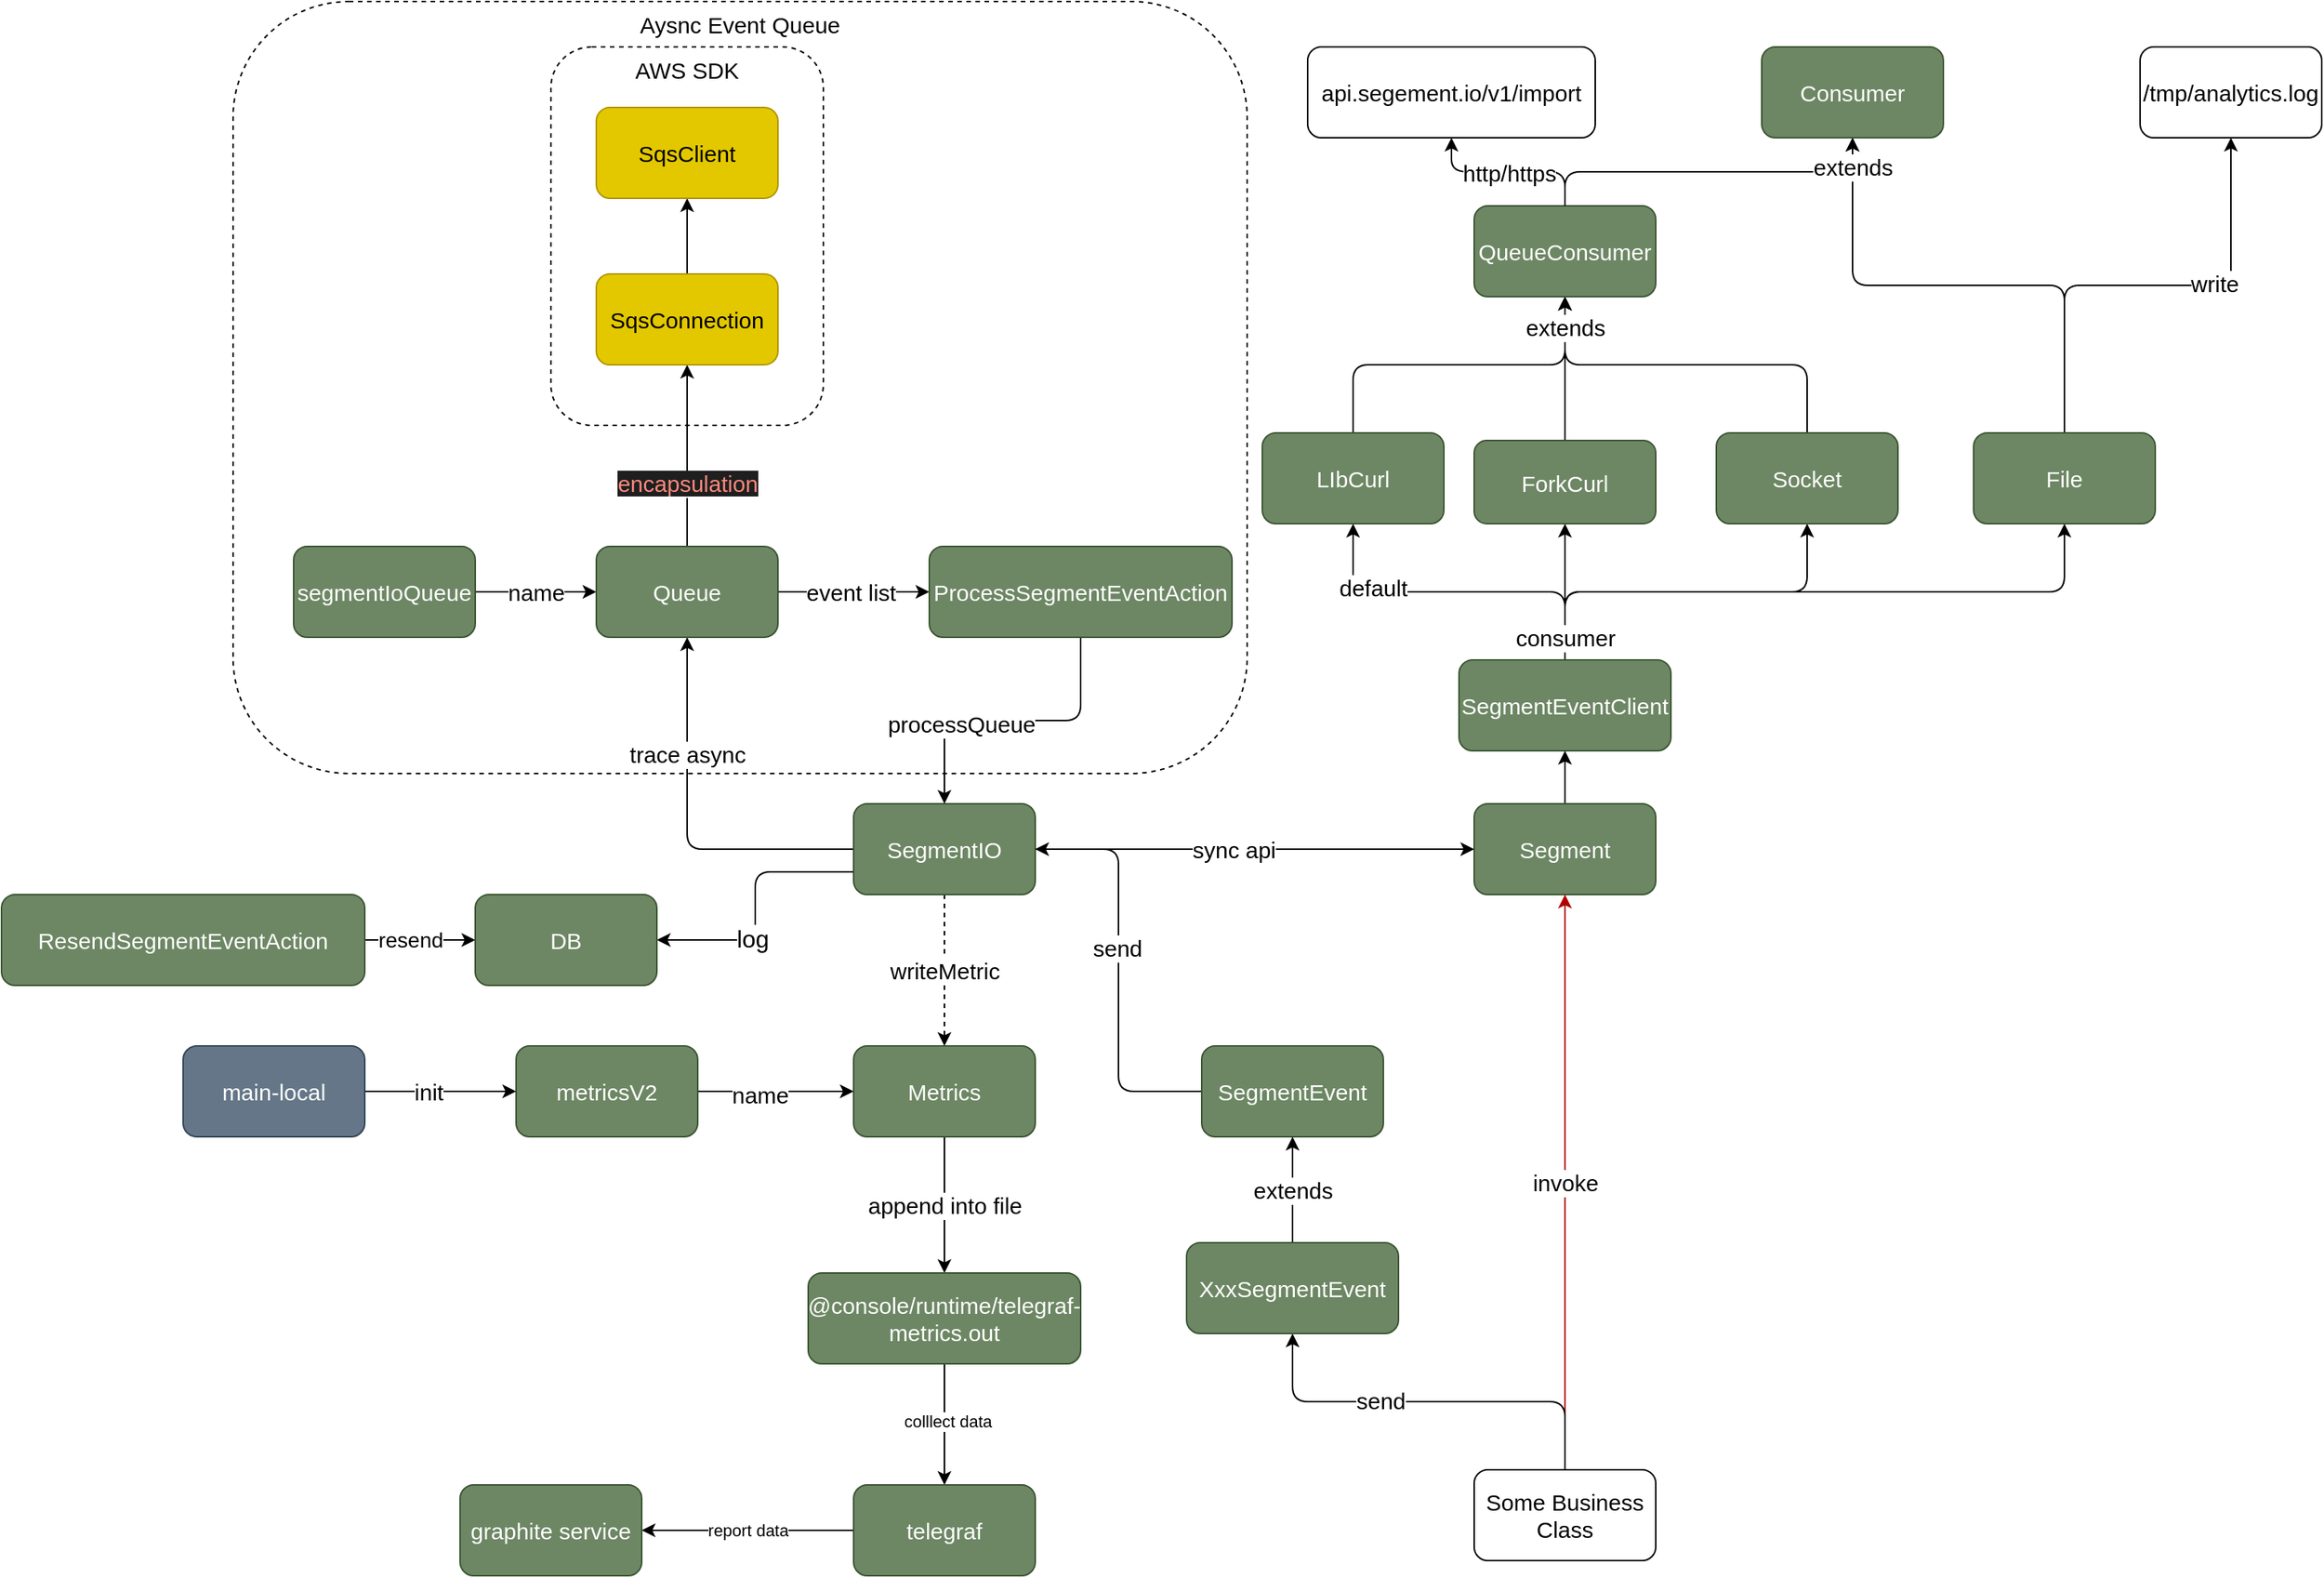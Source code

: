 <mxfile version="22.1.22" type="embed">
  <diagram id="vevjfazSHYjjR7n9vyjY" name="Php V1">
    <mxGraphModel dx="3078" dy="1719" grid="1" gridSize="10" guides="1" tooltips="1" connect="1" arrows="1" fold="1" page="1" pageScale="1" pageWidth="827" pageHeight="1169" math="0" shadow="0">
      <root>
        <mxCell id="0" />
        <mxCell id="1" parent="0" />
        <mxCell id="50" value="Aysnc Event Queue" style="rounded=1;whiteSpace=wrap;html=1;dashed=1;verticalAlign=top;fontSize=15;" parent="1" vertex="1">
          <mxGeometry x="-720" y="-20" width="670" height="510" as="geometry" />
        </mxCell>
        <mxCell id="24" value="AWS SDK" style="rounded=1;whiteSpace=wrap;html=1;verticalAlign=top;dashed=1;fontSize=15;" parent="1" vertex="1">
          <mxGeometry x="-510" y="10" width="180" height="250" as="geometry" />
        </mxCell>
        <mxCell id="57" style="edgeStyle=orthogonalEdgeStyle;html=1;exitX=0.5;exitY=0;exitDx=0;exitDy=0;endArrow=classic;endFill=1;fontSize=15;" parent="1" source="2" target="58" edge="1">
          <mxGeometry relative="1" as="geometry">
            <mxPoint x="40" y="335" as="targetPoint" />
          </mxGeometry>
        </mxCell>
        <mxCell id="66" value="default" style="edgeLabel;html=1;align=center;verticalAlign=middle;resizable=0;points=[];fontSize=15;rounded=1;" parent="57" vertex="1" connectable="0">
          <mxGeometry x="0.496" y="-3" relative="1" as="geometry">
            <mxPoint as="offset" />
          </mxGeometry>
        </mxCell>
        <mxCell id="61" style="edgeStyle=orthogonalEdgeStyle;html=1;exitX=0.5;exitY=0;exitDx=0;exitDy=0;entryX=0.5;entryY=1;entryDx=0;entryDy=0;endArrow=classic;endFill=1;fontSize=15;" parent="1" source="2" target="60" edge="1">
          <mxGeometry relative="1" as="geometry" />
        </mxCell>
        <mxCell id="63" style="edgeStyle=orthogonalEdgeStyle;html=1;exitX=0.5;exitY=0;exitDx=0;exitDy=0;entryX=0.5;entryY=1;entryDx=0;entryDy=0;endArrow=classic;endFill=1;fontSize=15;" parent="1" source="2" target="62" edge="1">
          <mxGeometry relative="1" as="geometry" />
        </mxCell>
        <mxCell id="65" value="consumer" style="edgeStyle=orthogonalEdgeStyle;html=1;exitX=0.5;exitY=0;exitDx=0;exitDy=0;entryX=0.5;entryY=1;entryDx=0;entryDy=0;endArrow=classic;endFill=1;fontSize=15;" parent="1" source="2" target="64" edge="1">
          <mxGeometry x="-0.88" relative="1" as="geometry">
            <mxPoint as="offset" />
          </mxGeometry>
        </mxCell>
        <mxCell id="2" value="SegmentEventClient" style="rounded=1;whiteSpace=wrap;html=1;fillColor=#6d8764;fontColor=#ffffff;strokeColor=#3A5431;fontSize=15;" parent="1" vertex="1">
          <mxGeometry x="90" y="415" width="140" height="60" as="geometry" />
        </mxCell>
        <mxCell id="48" style="edgeStyle=orthogonalEdgeStyle;html=1;exitX=0.5;exitY=0;exitDx=0;exitDy=0;entryX=0.5;entryY=1;entryDx=0;entryDy=0;endArrow=classic;endFill=1;fontSize=15;" parent="1" source="3" target="2" edge="1">
          <mxGeometry relative="1" as="geometry" />
        </mxCell>
        <mxCell id="3" value="Segment" style="rounded=1;whiteSpace=wrap;html=1;fillColor=#6d8764;fontColor=#ffffff;strokeColor=#3A5431;fontSize=15;" parent="1" vertex="1">
          <mxGeometry x="100" y="510" width="120" height="60" as="geometry" />
        </mxCell>
        <mxCell id="8" value="invoke" style="edgeStyle=elbowEdgeStyle;elbow=vertical;html=1;exitX=0.5;exitY=0;exitDx=0;exitDy=0;entryX=0.5;entryY=1;entryDx=0;entryDy=0;fillColor=#e51400;strokeColor=#B20000;fontSize=15;" parent="1" source="7" target="3" edge="1">
          <mxGeometry relative="1" as="geometry" />
        </mxCell>
        <mxCell id="47" style="edgeStyle=orthogonalEdgeStyle;html=1;exitX=0.5;exitY=0;exitDx=0;exitDy=0;entryX=0.5;entryY=1;entryDx=0;entryDy=0;endArrow=classic;endFill=1;fontSize=15;" parent="1" source="7" target="45" edge="1">
          <mxGeometry relative="1" as="geometry" />
        </mxCell>
        <mxCell id="54" value="send" style="edgeLabel;html=1;align=center;verticalAlign=middle;resizable=0;points=[];fontSize=15;rounded=1;" parent="47" vertex="1" connectable="0">
          <mxGeometry x="0.237" y="-1" relative="1" as="geometry">
            <mxPoint as="offset" />
          </mxGeometry>
        </mxCell>
        <mxCell id="7" value="Some Business Class" style="rounded=1;whiteSpace=wrap;html=1;fontSize=15;" parent="1" vertex="1">
          <mxGeometry x="100" y="950" width="120" height="60" as="geometry" />
        </mxCell>
        <mxCell id="11" style="edgeStyle=orthogonalEdgeStyle;html=1;entryX=0;entryY=0.5;entryDx=0;entryDy=0;exitX=1;exitY=0.5;exitDx=0;exitDy=0;fontSize=15;" parent="1" source="10" target="3" edge="1">
          <mxGeometry relative="1" as="geometry" />
        </mxCell>
        <mxCell id="12" value="sync api" style="edgeLabel;html=1;align=center;verticalAlign=middle;resizable=0;points=[];fontSize=15;rounded=1;" parent="11" vertex="1" connectable="0">
          <mxGeometry x="0.239" y="2" relative="1" as="geometry">
            <mxPoint x="-49" y="2" as="offset" />
          </mxGeometry>
        </mxCell>
        <mxCell id="15" style="edgeStyle=orthogonalEdgeStyle;html=1;exitX=0;exitY=0.5;exitDx=0;exitDy=0;entryX=0.5;entryY=1;entryDx=0;entryDy=0;fontSize=15;" parent="1" source="10" target="18" edge="1">
          <mxGeometry relative="1" as="geometry">
            <mxPoint x="-420" y="340" as="targetPoint" />
          </mxGeometry>
        </mxCell>
        <mxCell id="16" value="trace async" style="edgeLabel;html=1;align=center;verticalAlign=middle;resizable=0;points=[];fontSize=15;rounded=1;" parent="15" vertex="1" connectable="0">
          <mxGeometry x="0.186" y="-2" relative="1" as="geometry">
            <mxPoint x="-2" y="-25" as="offset" />
          </mxGeometry>
        </mxCell>
        <mxCell id="27" value="writeMetric" style="edgeStyle=orthogonalEdgeStyle;html=1;dashed=1;fontSize=15;" parent="1" source="10" target="28" edge="1">
          <mxGeometry relative="1" as="geometry">
            <mxPoint x="-250" y="660" as="targetPoint" />
            <mxPoint as="offset" />
          </mxGeometry>
        </mxCell>
        <mxCell id="90" style="edgeStyle=orthogonalEdgeStyle;rounded=1;orthogonalLoop=1;jettySize=auto;html=1;exitX=0;exitY=0.75;exitDx=0;exitDy=0;entryX=1;entryY=0.5;entryDx=0;entryDy=0;" parent="1" source="10" target="89" edge="1">
          <mxGeometry relative="1" as="geometry" />
        </mxCell>
        <mxCell id="91" value="log" style="edgeLabel;html=1;align=center;verticalAlign=middle;resizable=0;points=[];fontSize=16;" parent="90" vertex="1" connectable="0">
          <mxGeometry x="0.284" y="-1" relative="1" as="geometry">
            <mxPoint as="offset" />
          </mxGeometry>
        </mxCell>
        <mxCell id="10" value="SegmentIO" style="rounded=1;whiteSpace=wrap;html=1;fillColor=#6d8764;fontColor=#ffffff;strokeColor=#3A5431;fontSize=15;" parent="1" vertex="1">
          <mxGeometry x="-310" y="510" width="120" height="60" as="geometry" />
        </mxCell>
        <mxCell id="17" value="name" style="edgeStyle=orthogonalEdgeStyle;html=1;fontSize=15;" parent="1" source="14" target="18" edge="1">
          <mxGeometry relative="1" as="geometry">
            <mxPoint x="-600" y="500" as="targetPoint" />
            <Array as="points">
              <mxPoint x="-590" y="370" />
            </Array>
            <mxPoint as="offset" />
          </mxGeometry>
        </mxCell>
        <mxCell id="14" value="segmentIoQueue" style="rounded=1;whiteSpace=wrap;html=1;fillColor=#6d8764;fontColor=#ffffff;strokeColor=#3A5431;fontSize=15;" parent="1" vertex="1">
          <mxGeometry x="-680" y="340" width="120" height="60" as="geometry" />
        </mxCell>
        <mxCell id="19" style="edgeStyle=orthogonalEdgeStyle;html=1;fontSize=15;" parent="1" source="18" target="20" edge="1">
          <mxGeometry relative="1" as="geometry">
            <mxPoint x="-760" y="440" as="targetPoint" />
          </mxGeometry>
        </mxCell>
        <mxCell id="21" value="&lt;span style=&quot;color: rgb(255, 137, 126); font-family: Arial, sans-serif; font-size: 15px; text-align: left; background-color: rgb(31, 31, 31);&quot; class=&quot;t55VCb&quot;&gt;encapsulation&lt;/span&gt;" style="edgeLabel;html=1;align=center;verticalAlign=middle;resizable=0;points=[];fontSize=15;rounded=1;" parent="19" vertex="1" connectable="0">
          <mxGeometry x="-0.172" y="4" relative="1" as="geometry">
            <mxPoint x="4" y="7" as="offset" />
          </mxGeometry>
        </mxCell>
        <mxCell id="25" style="edgeStyle=orthogonalEdgeStyle;html=1;entryX=0.5;entryY=0;entryDx=0;entryDy=0;fontSize=15;" parent="1" source="51" target="10" edge="1">
          <mxGeometry relative="1" as="geometry" />
        </mxCell>
        <mxCell id="26" value="processQueue" style="edgeLabel;html=1;align=center;verticalAlign=middle;resizable=0;points=[];fontSize=15;rounded=1;" parent="25" vertex="1" connectable="0">
          <mxGeometry x="0.339" y="2" relative="1" as="geometry">
            <mxPoint as="offset" />
          </mxGeometry>
        </mxCell>
        <mxCell id="53" style="edgeStyle=orthogonalEdgeStyle;html=1;exitX=1;exitY=0.5;exitDx=0;exitDy=0;entryX=0;entryY=0.5;entryDx=0;entryDy=0;endArrow=classic;endFill=1;fontSize=15;" parent="1" source="18" target="51" edge="1">
          <mxGeometry relative="1" as="geometry" />
        </mxCell>
        <mxCell id="56" value="event list" style="edgeLabel;html=1;align=center;verticalAlign=middle;resizable=0;points=[];fontSize=15;rounded=1;" parent="53" vertex="1" connectable="0">
          <mxGeometry x="-0.237" y="-2" relative="1" as="geometry">
            <mxPoint x="10" y="-2" as="offset" />
          </mxGeometry>
        </mxCell>
        <mxCell id="18" value="Queue" style="rounded=1;whiteSpace=wrap;html=1;fillColor=#6d8764;fontColor=#ffffff;strokeColor=#3A5431;fontSize=15;" parent="1" vertex="1">
          <mxGeometry x="-480" y="340" width="120" height="60" as="geometry" />
        </mxCell>
        <mxCell id="23" style="edgeStyle=orthogonalEdgeStyle;html=1;exitX=0.5;exitY=0;exitDx=0;exitDy=0;entryX=0.5;entryY=1;entryDx=0;entryDy=0;fontSize=15;" parent="1" source="20" target="22" edge="1">
          <mxGeometry relative="1" as="geometry" />
        </mxCell>
        <mxCell id="20" value="SqsConnection" style="rounded=1;whiteSpace=wrap;html=1;fillColor=#e3c800;fontColor=#000000;strokeColor=#B09500;fontSize=15;" parent="1" vertex="1">
          <mxGeometry x="-480" y="160" width="120" height="60" as="geometry" />
        </mxCell>
        <mxCell id="22" value="SqsClient" style="rounded=1;whiteSpace=wrap;html=1;fillColor=#e3c800;fontColor=#000000;strokeColor=#B09500;fontSize=15;" parent="1" vertex="1">
          <mxGeometry x="-480" y="50" width="120" height="60" as="geometry" />
        </mxCell>
        <mxCell id="35" value="append into file" style="edgeStyle=orthogonalEdgeStyle;html=1;endArrow=classic;endFill=1;fontSize=15;" parent="1" source="28" target="36" edge="1">
          <mxGeometry relative="1" as="geometry">
            <mxPoint x="-250" y="830" as="targetPoint" />
          </mxGeometry>
        </mxCell>
        <mxCell id="28" value="Metrics" style="rounded=1;whiteSpace=wrap;html=1;fillColor=#6d8764;fontColor=#ffffff;strokeColor=#3A5431;fontSize=15;" parent="1" vertex="1">
          <mxGeometry x="-310" y="670" width="120" height="60" as="geometry" />
        </mxCell>
        <mxCell id="30" style="edgeStyle=orthogonalEdgeStyle;html=1;endArrow=classic;endFill=1;fontSize=15;" parent="1" source="29" target="28" edge="1">
          <mxGeometry relative="1" as="geometry" />
        </mxCell>
        <mxCell id="31" value="name" style="edgeLabel;html=1;align=center;verticalAlign=middle;resizable=0;points=[];fontSize=15;rounded=1;" parent="30" vertex="1" connectable="0">
          <mxGeometry x="-0.2" y="-2" relative="1" as="geometry">
            <mxPoint as="offset" />
          </mxGeometry>
        </mxCell>
        <mxCell id="29" value="metricsV2" style="rounded=1;whiteSpace=wrap;html=1;fillColor=#6d8764;fontColor=#ffffff;strokeColor=#3A5431;fontSize=15;" parent="1" vertex="1">
          <mxGeometry x="-533" y="670" width="120" height="60" as="geometry" />
        </mxCell>
        <mxCell id="33" style="edgeStyle=orthogonalEdgeStyle;html=1;endArrow=classic;endFill=1;fontSize=15;" parent="1" source="32" target="29" edge="1">
          <mxGeometry relative="1" as="geometry" />
        </mxCell>
        <mxCell id="34" value="init" style="edgeLabel;html=1;align=center;verticalAlign=middle;resizable=0;points=[];fontSize=15;rounded=1;" parent="33" vertex="1" connectable="0">
          <mxGeometry x="0.197" y="-1" relative="1" as="geometry">
            <mxPoint x="-18" y="-1" as="offset" />
          </mxGeometry>
        </mxCell>
        <mxCell id="32" value="main-local" style="rounded=1;whiteSpace=wrap;html=1;fillColor=#647687;fontColor=#ffffff;strokeColor=#314354;fontSize=15;" parent="1" vertex="1">
          <mxGeometry x="-753" y="670" width="120" height="60" as="geometry" />
        </mxCell>
        <mxCell id="101" style="edgeStyle=orthogonalEdgeStyle;rounded=0;orthogonalLoop=1;jettySize=auto;html=1;exitX=0.5;exitY=1;exitDx=0;exitDy=0;" edge="1" parent="1" source="36" target="38">
          <mxGeometry relative="1" as="geometry" />
        </mxCell>
        <mxCell id="102" value="colllect data" style="edgeLabel;html=1;align=center;verticalAlign=middle;resizable=0;points=[];" vertex="1" connectable="0" parent="101">
          <mxGeometry x="-0.05" y="2" relative="1" as="geometry">
            <mxPoint as="offset" />
          </mxGeometry>
        </mxCell>
        <mxCell id="36" value="@console/runtime/telegraf-metrics.out" style="rounded=1;whiteSpace=wrap;html=1;fillColor=#6d8764;fontColor=#ffffff;strokeColor=#3A5431;fontSize=15;" parent="1" vertex="1">
          <mxGeometry x="-340" y="820" width="180" height="60" as="geometry" />
        </mxCell>
        <mxCell id="97" style="edgeStyle=orthogonalEdgeStyle;rounded=0;orthogonalLoop=1;jettySize=auto;html=1;entryX=1;entryY=0.5;entryDx=0;entryDy=0;" edge="1" parent="1" source="38" target="99">
          <mxGeometry relative="1" as="geometry">
            <mxPoint x="-440" y="990" as="targetPoint" />
          </mxGeometry>
        </mxCell>
        <mxCell id="100" value="report data" style="edgeLabel;html=1;align=center;verticalAlign=middle;resizable=0;points=[];" vertex="1" connectable="0" parent="97">
          <mxGeometry x="0.148" y="2" relative="1" as="geometry">
            <mxPoint x="10" y="-2" as="offset" />
          </mxGeometry>
        </mxCell>
        <mxCell id="38" value="telegraf" style="rounded=1;whiteSpace=wrap;html=1;fillColor=#6d8764;fontColor=#ffffff;strokeColor=#3A5431;fontSize=15;" parent="1" vertex="1">
          <mxGeometry x="-310" y="960" width="120" height="60" as="geometry" />
        </mxCell>
        <mxCell id="43" style="edgeStyle=orthogonalEdgeStyle;html=1;entryX=1;entryY=0.5;entryDx=0;entryDy=0;endArrow=classic;endFill=1;fontSize=15;" parent="1" source="42" target="10" edge="1">
          <mxGeometry relative="1" as="geometry" />
        </mxCell>
        <mxCell id="44" value="send" style="edgeLabel;html=1;align=center;verticalAlign=middle;resizable=0;points=[];fontSize=15;rounded=1;" parent="43" vertex="1" connectable="0">
          <mxGeometry x="0.115" y="1" relative="1" as="geometry">
            <mxPoint as="offset" />
          </mxGeometry>
        </mxCell>
        <mxCell id="42" value="SegmentEvent" style="rounded=1;whiteSpace=wrap;html=1;fillColor=#6d8764;fontColor=#ffffff;strokeColor=#3A5431;fontSize=15;" parent="1" vertex="1">
          <mxGeometry x="-80" y="670" width="120" height="60" as="geometry" />
        </mxCell>
        <mxCell id="46" value="extends" style="edgeStyle=orthogonalEdgeStyle;html=1;exitX=0.5;exitY=0;exitDx=0;exitDy=0;entryX=0.5;entryY=1;entryDx=0;entryDy=0;endArrow=classic;endFill=1;fontSize=15;" parent="1" source="45" target="42" edge="1">
          <mxGeometry relative="1" as="geometry" />
        </mxCell>
        <mxCell id="45" value="XxxSegmentEvent" style="rounded=1;whiteSpace=wrap;html=1;fillColor=#6d8764;fontColor=#ffffff;strokeColor=#3A5431;fontSize=15;" parent="1" vertex="1">
          <mxGeometry x="-90" y="800" width="140" height="60" as="geometry" />
        </mxCell>
        <mxCell id="51" value="ProcessSegmentEventAction" style="rounded=1;whiteSpace=wrap;html=1;fillColor=#6d8764;fontColor=#ffffff;strokeColor=#3A5431;fontSize=15;" parent="1" vertex="1">
          <mxGeometry x="-260" y="340" width="200" height="60" as="geometry" />
        </mxCell>
        <mxCell id="77" style="edgeStyle=orthogonalEdgeStyle;html=1;exitX=0.5;exitY=0;exitDx=0;exitDy=0;entryX=0.5;entryY=1;entryDx=0;entryDy=0;endArrow=classic;endFill=1;fontSize=15;" parent="1" source="58" target="69" edge="1">
          <mxGeometry relative="1" as="geometry" />
        </mxCell>
        <mxCell id="58" value="LIbCurl" style="rounded=1;whiteSpace=wrap;html=1;fillColor=#6d8764;fontColor=#ffffff;strokeColor=#3A5431;fontSize=15;" parent="1" vertex="1">
          <mxGeometry x="-40" y="265" width="120" height="60" as="geometry" />
        </mxCell>
        <mxCell id="78" style="edgeStyle=orthogonalEdgeStyle;html=1;exitX=0.5;exitY=0;exitDx=0;exitDy=0;entryX=0.5;entryY=1;entryDx=0;entryDy=0;endArrow=classic;endFill=1;fontSize=15;" parent="1" source="60" target="69" edge="1">
          <mxGeometry relative="1" as="geometry" />
        </mxCell>
        <mxCell id="60" value="ForkCurl" style="rounded=1;whiteSpace=wrap;html=1;fillColor=#6d8764;fontColor=#ffffff;strokeColor=#3A5431;fontSize=15;" parent="1" vertex="1">
          <mxGeometry x="100" y="270" width="120" height="55" as="geometry" />
        </mxCell>
        <mxCell id="75" style="edgeStyle=orthogonalEdgeStyle;html=1;exitX=0.5;exitY=0;exitDx=0;exitDy=0;endArrow=classic;endFill=1;fontSize=15;" parent="1" source="62" target="73" edge="1">
          <mxGeometry relative="1" as="geometry" />
        </mxCell>
        <mxCell id="82" style="edgeStyle=orthogonalEdgeStyle;html=1;endArrow=classic;endFill=1;fontSize=15;" parent="1" source="62" target="83" edge="1">
          <mxGeometry relative="1" as="geometry">
            <mxPoint x="550" y="60" as="targetPoint" />
          </mxGeometry>
        </mxCell>
        <mxCell id="84" value="write" style="edgeLabel;html=1;align=center;verticalAlign=middle;resizable=0;points=[];fontSize=15;rounded=1;" parent="82" vertex="1" connectable="0">
          <mxGeometry x="0.29" y="3" relative="1" as="geometry">
            <mxPoint y="1" as="offset" />
          </mxGeometry>
        </mxCell>
        <mxCell id="62" value="File" style="rounded=1;whiteSpace=wrap;html=1;fillColor=#6d8764;fontColor=#ffffff;strokeColor=#3A5431;fontSize=15;" parent="1" vertex="1">
          <mxGeometry x="430" y="265" width="120" height="60" as="geometry" />
        </mxCell>
        <mxCell id="72" value="extends" style="edgeStyle=orthogonalEdgeStyle;html=1;exitX=0.5;exitY=0;exitDx=0;exitDy=0;endArrow=classic;endFill=1;entryX=0.5;entryY=1;entryDx=0;entryDy=0;fontSize=15;" parent="1" source="64" target="69" edge="1">
          <mxGeometry x="0.84" relative="1" as="geometry">
            <mxPoint x="210" y="195" as="targetPoint" />
            <mxPoint as="offset" />
          </mxGeometry>
        </mxCell>
        <mxCell id="64" value="Socket" style="rounded=1;whiteSpace=wrap;html=1;fillColor=#6d8764;fontColor=#ffffff;strokeColor=#3A5431;fontSize=15;" parent="1" vertex="1">
          <mxGeometry x="260" y="265" width="120" height="60" as="geometry" />
        </mxCell>
        <mxCell id="74" value="extends" style="edgeStyle=orthogonalEdgeStyle;html=1;exitX=0.5;exitY=0;exitDx=0;exitDy=0;entryX=0.5;entryY=1;entryDx=0;entryDy=0;endArrow=classic;endFill=1;fontSize=15;" parent="1" source="69" target="73" edge="1">
          <mxGeometry x="0.84" relative="1" as="geometry">
            <mxPoint as="offset" />
          </mxGeometry>
        </mxCell>
        <mxCell id="69" value="QueueConsumer" style="rounded=1;whiteSpace=wrap;html=1;fillColor=#6d8764;fontColor=#ffffff;strokeColor=#3A5431;fontSize=15;" parent="1" vertex="1">
          <mxGeometry x="100" y="115" width="120" height="60" as="geometry" />
        </mxCell>
        <mxCell id="80" value="http/https" style="edgeStyle=orthogonalEdgeStyle;html=1;exitX=0.5;exitY=0;exitDx=0;exitDy=0;endArrow=classic;endFill=1;entryX=0.5;entryY=1;entryDx=0;entryDy=0;fontSize=15;" parent="1" source="69" target="86" edge="1">
          <mxGeometry relative="1" as="geometry">
            <mxPoint x="70" y="55" as="targetPoint" />
          </mxGeometry>
        </mxCell>
        <mxCell id="73" value="Consumer" style="rounded=1;whiteSpace=wrap;html=1;fillColor=#6d8764;fontColor=#ffffff;strokeColor=#3A5431;fontSize=15;" parent="1" vertex="1">
          <mxGeometry x="290" y="10" width="120" height="60" as="geometry" />
        </mxCell>
        <mxCell id="83" value="/tmp/analytics.log" style="rounded=1;whiteSpace=wrap;html=1;fontSize=15;" parent="1" vertex="1">
          <mxGeometry x="540" y="10" width="120" height="60" as="geometry" />
        </mxCell>
        <mxCell id="86" value="api.segement.io/v1/import" style="rounded=1;whiteSpace=wrap;html=1;fontSize=15;" parent="1" vertex="1">
          <mxGeometry x="-10" y="10" width="190" height="60" as="geometry" />
        </mxCell>
        <mxCell id="89" value="DB" style="rounded=1;whiteSpace=wrap;html=1;fillColor=#6d8764;fontColor=#ffffff;strokeColor=#3A5431;fontSize=15;" parent="1" vertex="1">
          <mxGeometry x="-560" y="570" width="120" height="60" as="geometry" />
        </mxCell>
        <mxCell id="93" style="edgeStyle=orthogonalEdgeStyle;rounded=0;orthogonalLoop=1;jettySize=auto;html=1;entryX=0;entryY=0.5;entryDx=0;entryDy=0;" parent="1" source="92" target="89" edge="1">
          <mxGeometry relative="1" as="geometry" />
        </mxCell>
        <mxCell id="94" value="resend" style="edgeLabel;html=1;align=center;verticalAlign=middle;resizable=0;points=[];fontSize=14;" parent="93" vertex="1" connectable="0">
          <mxGeometry x="-0.19" y="3" relative="1" as="geometry">
            <mxPoint y="3" as="offset" />
          </mxGeometry>
        </mxCell>
        <mxCell id="92" value="ResendSegmentEventAction" style="rounded=1;whiteSpace=wrap;html=1;fillColor=#6d8764;fontColor=#ffffff;strokeColor=#3A5431;fontSize=15;" parent="1" vertex="1">
          <mxGeometry x="-873" y="570" width="240" height="60" as="geometry" />
        </mxCell>
        <mxCell id="99" value="graphite service" style="rounded=1;whiteSpace=wrap;html=1;fillColor=#6d8764;fontColor=#ffffff;strokeColor=#3A5431;fontSize=15;" vertex="1" parent="1">
          <mxGeometry x="-570" y="960" width="120" height="60" as="geometry" />
        </mxCell>
      </root>
    </mxGraphModel>
  </diagram>
</mxfile>
